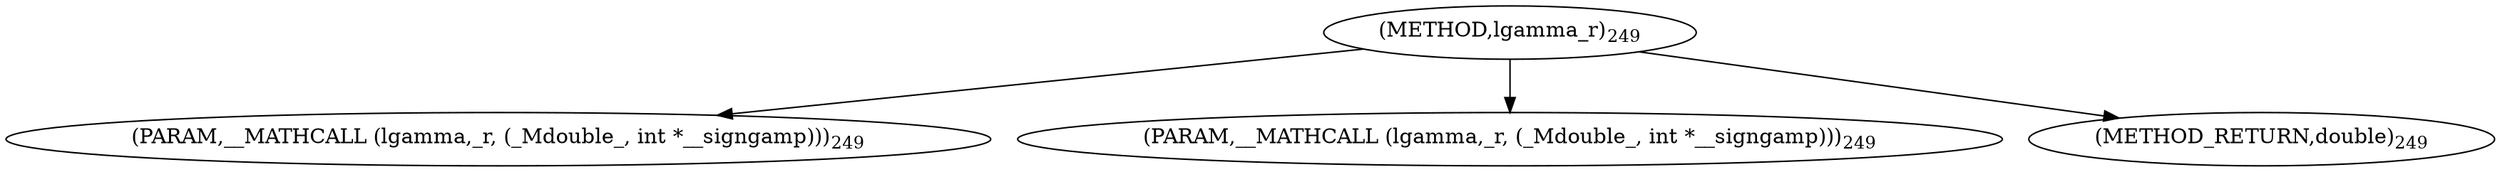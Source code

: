 digraph "lgamma_r" {  
"20599" [label = <(METHOD,lgamma_r)<SUB>249</SUB>> ]
"20600" [label = <(PARAM,__MATHCALL (lgamma,_r, (_Mdouble_, int *__signgamp)))<SUB>249</SUB>> ]
"20601" [label = <(PARAM,__MATHCALL (lgamma,_r, (_Mdouble_, int *__signgamp)))<SUB>249</SUB>> ]
"20602" [label = <(METHOD_RETURN,double)<SUB>249</SUB>> ]
  "20599" -> "20600" 
  "20599" -> "20601" 
  "20599" -> "20602" 
}
